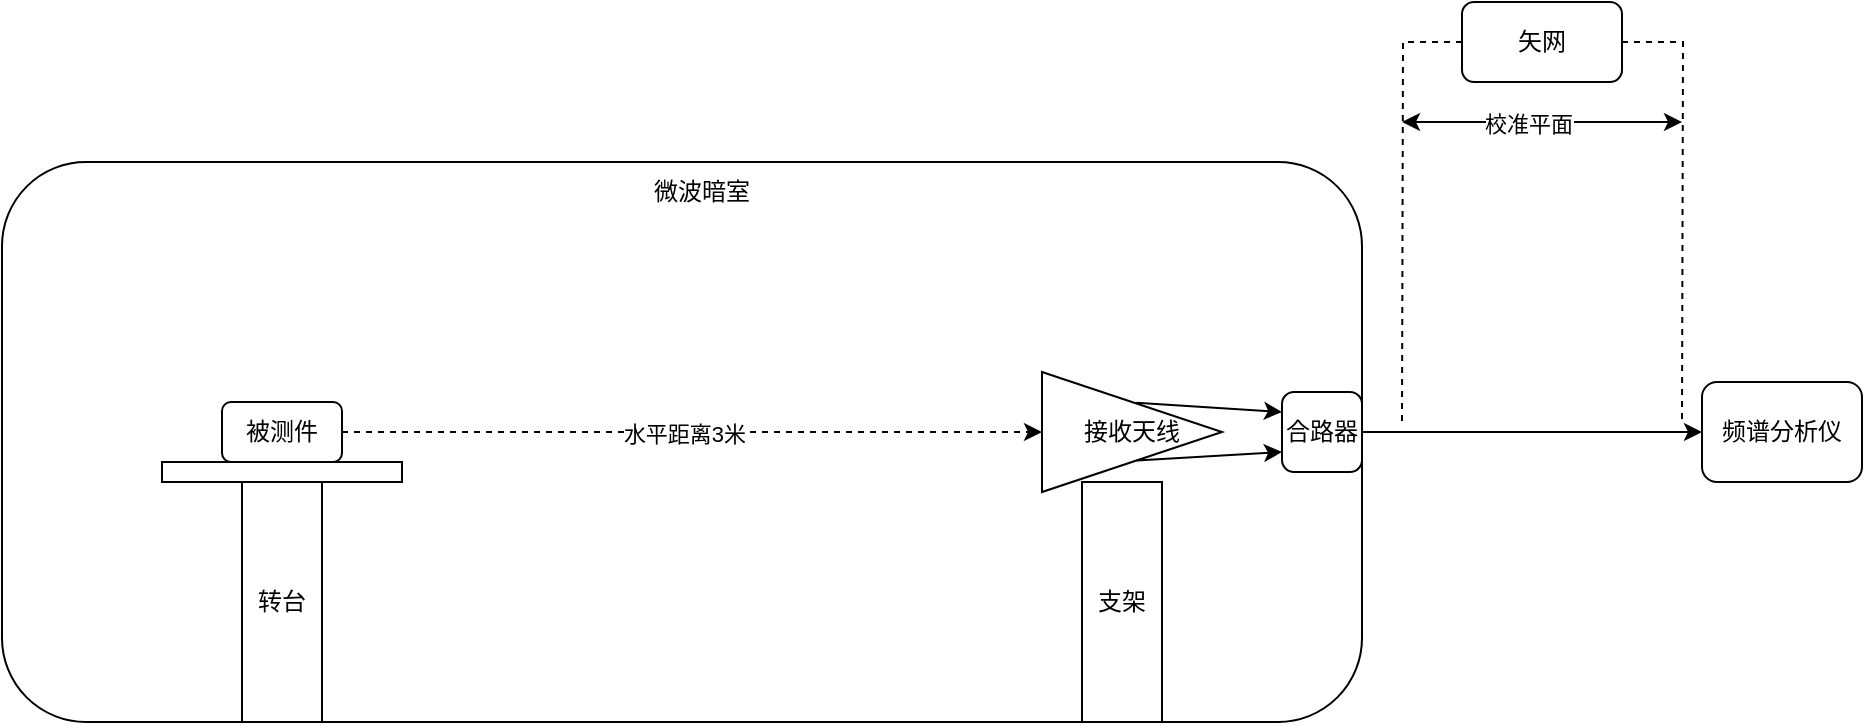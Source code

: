<mxfile version="24.3.1" type="github">
  <diagram name="第 1 页" id="T15RsEVhsCTgL211F_5p">
    <mxGraphModel dx="1104" dy="592" grid="1" gridSize="10" guides="1" tooltips="1" connect="1" arrows="1" fold="1" page="1" pageScale="1" pageWidth="827" pageHeight="1169" math="0" shadow="0">
      <root>
        <mxCell id="0" />
        <mxCell id="1" parent="0" />
        <mxCell id="zVbJIeom8veAWXVdhtGy-1" value="" style="rounded=1;whiteSpace=wrap;html=1;" parent="1" vertex="1">
          <mxGeometry y="120" width="680" height="280" as="geometry" />
        </mxCell>
        <mxCell id="zVbJIeom8veAWXVdhtGy-2" value="转台" style="rounded=0;whiteSpace=wrap;html=1;" parent="1" vertex="1">
          <mxGeometry x="120" y="280" width="40" height="120" as="geometry" />
        </mxCell>
        <mxCell id="zVbJIeom8veAWXVdhtGy-3" value="" style="rounded=0;whiteSpace=wrap;html=1;" parent="1" vertex="1">
          <mxGeometry x="80" y="270" width="120" height="10" as="geometry" />
        </mxCell>
        <mxCell id="zVbJIeom8veAWXVdhtGy-8" style="edgeStyle=orthogonalEdgeStyle;rounded=0;orthogonalLoop=1;jettySize=auto;html=1;exitX=1;exitY=0.5;exitDx=0;exitDy=0;entryX=0;entryY=0.5;entryDx=0;entryDy=0;dashed=1;" parent="1" source="zVbJIeom8veAWXVdhtGy-5" target="zVbJIeom8veAWXVdhtGy-6" edge="1">
          <mxGeometry relative="1" as="geometry" />
        </mxCell>
        <mxCell id="zVbJIeom8veAWXVdhtGy-21" value="水平距离3米" style="edgeLabel;html=1;align=center;verticalAlign=middle;resizable=0;points=[];" parent="zVbJIeom8veAWXVdhtGy-8" vertex="1" connectable="0">
          <mxGeometry x="-0.022" y="-1" relative="1" as="geometry">
            <mxPoint as="offset" />
          </mxGeometry>
        </mxCell>
        <mxCell id="zVbJIeom8veAWXVdhtGy-5" value="被测件" style="rounded=1;whiteSpace=wrap;html=1;" parent="1" vertex="1">
          <mxGeometry x="110" y="240" width="60" height="30" as="geometry" />
        </mxCell>
        <mxCell id="zVbJIeom8veAWXVdhtGy-6" value="接收天线" style="triangle;whiteSpace=wrap;html=1;" parent="1" vertex="1">
          <mxGeometry x="520" y="225" width="90" height="60" as="geometry" />
        </mxCell>
        <mxCell id="zVbJIeom8veAWXVdhtGy-7" value="支架" style="rounded=0;whiteSpace=wrap;html=1;" parent="1" vertex="1">
          <mxGeometry x="540" y="280" width="40" height="120" as="geometry" />
        </mxCell>
        <mxCell id="zVbJIeom8veAWXVdhtGy-11" value="频谱分析仪" style="rounded=1;whiteSpace=wrap;html=1;" parent="1" vertex="1">
          <mxGeometry x="850" y="230" width="80" height="50" as="geometry" />
        </mxCell>
        <mxCell id="zVbJIeom8veAWXVdhtGy-22" style="edgeStyle=orthogonalEdgeStyle;rounded=0;orthogonalLoop=1;jettySize=auto;html=1;exitX=1;exitY=0.5;exitDx=0;exitDy=0;endArrow=none;endFill=0;dashed=1;" parent="1" source="zVbJIeom8veAWXVdhtGy-13" edge="1">
          <mxGeometry relative="1" as="geometry">
            <mxPoint x="840" y="250" as="targetPoint" />
          </mxGeometry>
        </mxCell>
        <mxCell id="zVbJIeom8veAWXVdhtGy-31" style="edgeStyle=orthogonalEdgeStyle;rounded=0;orthogonalLoop=1;jettySize=auto;html=1;dashed=1;endArrow=none;endFill=0;" parent="1" source="zVbJIeom8veAWXVdhtGy-13" edge="1">
          <mxGeometry relative="1" as="geometry">
            <mxPoint x="700" y="250" as="targetPoint" />
          </mxGeometry>
        </mxCell>
        <mxCell id="zVbJIeom8veAWXVdhtGy-13" value="矢网" style="rounded=1;whiteSpace=wrap;html=1;" parent="1" vertex="1">
          <mxGeometry x="730" y="40" width="80" height="40" as="geometry" />
        </mxCell>
        <mxCell id="zVbJIeom8veAWXVdhtGy-16" value="" style="endArrow=classic;startArrow=classic;html=1;rounded=0;" parent="1" edge="1">
          <mxGeometry width="50" height="50" relative="1" as="geometry">
            <mxPoint x="700" y="100" as="sourcePoint" />
            <mxPoint x="840" y="100" as="targetPoint" />
          </mxGeometry>
        </mxCell>
        <mxCell id="zVbJIeom8veAWXVdhtGy-17" value="校准平面" style="edgeLabel;html=1;align=center;verticalAlign=middle;resizable=0;points=[];" parent="zVbJIeom8veAWXVdhtGy-16" vertex="1" connectable="0">
          <mxGeometry x="-0.106" y="-1" relative="1" as="geometry">
            <mxPoint as="offset" />
          </mxGeometry>
        </mxCell>
        <mxCell id="zVbJIeom8veAWXVdhtGy-18" value="微波暗室" style="text;html=1;align=center;verticalAlign=middle;whiteSpace=wrap;rounded=0;" parent="1" vertex="1">
          <mxGeometry x="320" y="120" width="60" height="30" as="geometry" />
        </mxCell>
        <mxCell id="zVbJIeom8veAWXVdhtGy-30" style="edgeStyle=orthogonalEdgeStyle;rounded=0;orthogonalLoop=1;jettySize=auto;html=1;entryX=0;entryY=0.5;entryDx=0;entryDy=0;" parent="1" source="zVbJIeom8veAWXVdhtGy-24" target="zVbJIeom8veAWXVdhtGy-11" edge="1">
          <mxGeometry relative="1" as="geometry" />
        </mxCell>
        <mxCell id="zVbJIeom8veAWXVdhtGy-24" value="合路器" style="rounded=1;whiteSpace=wrap;html=1;" parent="1" vertex="1">
          <mxGeometry x="640" y="235" width="40" height="40" as="geometry" />
        </mxCell>
        <mxCell id="zVbJIeom8veAWXVdhtGy-28" value="" style="endArrow=classic;html=1;rounded=0;entryX=0;entryY=0.25;entryDx=0;entryDy=0;exitX=0.524;exitY=0.257;exitDx=0;exitDy=0;exitPerimeter=0;" parent="1" source="zVbJIeom8veAWXVdhtGy-6" target="zVbJIeom8veAWXVdhtGy-24" edge="1">
          <mxGeometry width="50" height="50" relative="1" as="geometry">
            <mxPoint x="570" y="270" as="sourcePoint" />
            <mxPoint x="620" y="220" as="targetPoint" />
          </mxGeometry>
        </mxCell>
        <mxCell id="zVbJIeom8veAWXVdhtGy-29" value="" style="endArrow=classic;html=1;rounded=0;entryX=0;entryY=0.75;entryDx=0;entryDy=0;exitX=0.526;exitY=0.738;exitDx=0;exitDy=0;exitPerimeter=0;" parent="1" source="zVbJIeom8veAWXVdhtGy-6" target="zVbJIeom8veAWXVdhtGy-24" edge="1">
          <mxGeometry width="50" height="50" relative="1" as="geometry">
            <mxPoint x="550" y="270" as="sourcePoint" />
            <mxPoint x="600" y="220" as="targetPoint" />
          </mxGeometry>
        </mxCell>
      </root>
    </mxGraphModel>
  </diagram>
</mxfile>
